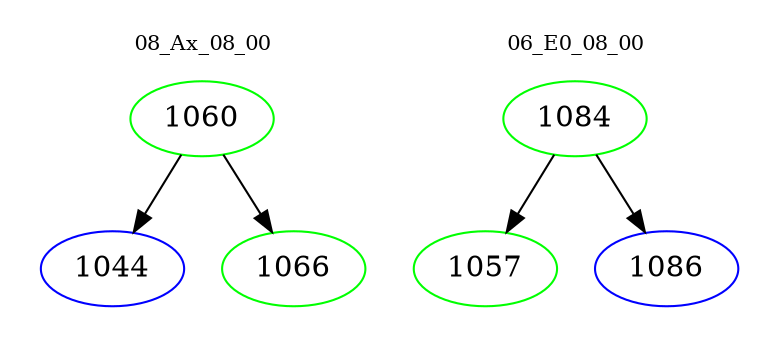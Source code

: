 digraph{
subgraph cluster_0 {
color = white
label = "08_Ax_08_00";
fontsize=10;
T0_1060 [label="1060", color="green"]
T0_1060 -> T0_1044 [color="black"]
T0_1044 [label="1044", color="blue"]
T0_1060 -> T0_1066 [color="black"]
T0_1066 [label="1066", color="green"]
}
subgraph cluster_1 {
color = white
label = "06_E0_08_00";
fontsize=10;
T1_1084 [label="1084", color="green"]
T1_1084 -> T1_1057 [color="black"]
T1_1057 [label="1057", color="green"]
T1_1084 -> T1_1086 [color="black"]
T1_1086 [label="1086", color="blue"]
}
}
